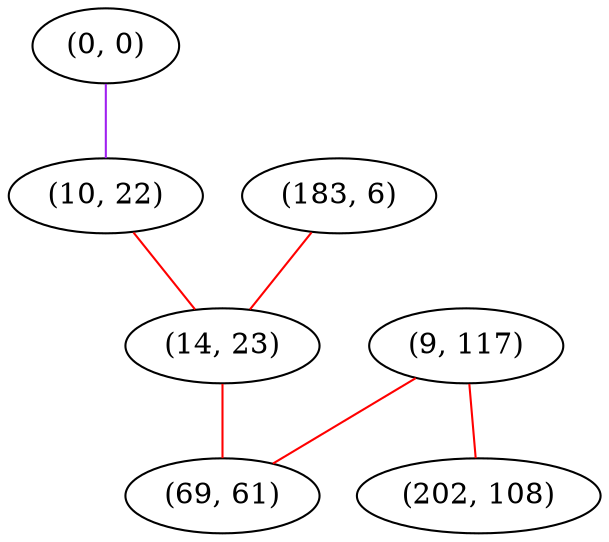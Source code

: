 graph "" {
"(0, 0)";
"(9, 117)";
"(202, 108)";
"(183, 6)";
"(10, 22)";
"(14, 23)";
"(69, 61)";
"(0, 0)" -- "(10, 22)"  [color=purple, key=0, weight=4];
"(9, 117)" -- "(69, 61)"  [color=red, key=0, weight=1];
"(9, 117)" -- "(202, 108)"  [color=red, key=0, weight=1];
"(183, 6)" -- "(14, 23)"  [color=red, key=0, weight=1];
"(10, 22)" -- "(14, 23)"  [color=red, key=0, weight=1];
"(14, 23)" -- "(69, 61)"  [color=red, key=0, weight=1];
}
